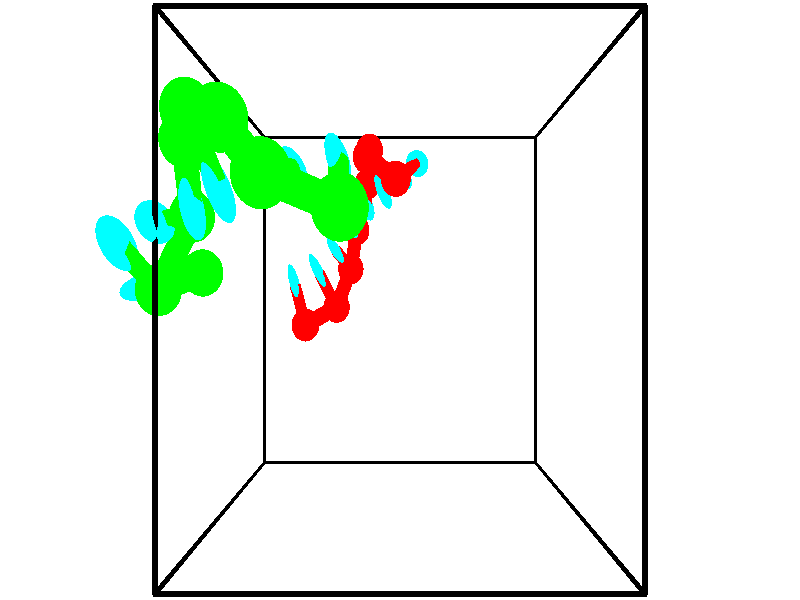 // switches for output
#declare DRAW_BASES = 1; // possible values are 0, 1; only relevant for DNA ribbons
#declare DRAW_BASES_TYPE = 3; // possible values are 1, 2, 3; only relevant for DNA ribbons
#declare DRAW_FOG = 0; // set to 1 to enable fog

#include "colors.inc"

#include "transforms.inc"
background { rgb <1, 1, 1>}

#default {
   normal{
       ripples 0.25
       frequency 0.20
       turbulence 0.2
       lambda 5
   }
	finish {
		phong 0.1
		phong_size 40.
	}
}

// original window dimensions: 1024x640


// camera settings

camera {
	sky <-0, 1, 0>
	up <-0, 1, 0>
	right 1.6 * <1, 0, 0>
	location <2.5, 2.5, 11.1562>
	look_at <2.5, 2.5, 2.5>
	direction <0, 0, -8.6562>
	angle 67.0682
}


# declare cpy_camera_pos = <2.5, 2.5, 11.1562>;
# if (DRAW_FOG = 1)
fog {
	fog_type 2
	up vnormalize(cpy_camera_pos)
	color rgbt<1,1,1,0.3>
	distance 1e-5
	fog_alt 3e-3
	fog_offset 4
}
# end


// LIGHTS

# declare lum = 6;
global_settings {
	ambient_light rgb lum * <0.05, 0.05, 0.05>
	max_trace_level 15
}# declare cpy_direct_light_amount = 0.25;
light_source
{	1000 * <-1, -1, 1>,
	rgb lum * cpy_direct_light_amount
	parallel
}

light_source
{	1000 * <1, 1, -1>,
	rgb lum * cpy_direct_light_amount
	parallel
}

// strand 0

// nucleotide -1

// particle -1
sphere {
	<2.430618, 4.190892, 1.048111> 0.250000
	pigment { color rgbt <1,0,0,0> }
	no_shadow
}
cylinder {
	<2.644507, 4.368385, 0.760452>,  <2.772841, 4.474881, 0.587857>, 0.100000
	pigment { color rgbt <1,0,0,0> }
	no_shadow
}
cylinder {
	<2.644507, 4.368385, 0.760452>,  <2.430618, 4.190892, 1.048111>, 0.100000
	pigment { color rgbt <1,0,0,0> }
	no_shadow
}

// particle -1
sphere {
	<2.644507, 4.368385, 0.760452> 0.100000
	pigment { color rgbt <1,0,0,0> }
	no_shadow
}
sphere {
	0, 1
	scale<0.080000,0.200000,0.300000>
	matrix <-0.639544, -0.343733, -0.687627,
		-0.552317, 0.827616, 0.099985,
		0.534723, 0.443733, -0.719147,
		2.804924, 4.501505, 0.544708>
	pigment { color rgbt <0,1,1,0> }
	no_shadow
}
cylinder {
	<1.938595, 4.556810, 0.756441>,  <2.430618, 4.190892, 1.048111>, 0.130000
	pigment { color rgbt <1,0,0,0> }
	no_shadow
}

// nucleotide -1

// particle -1
sphere {
	<1.938595, 4.556810, 0.756441> 0.250000
	pigment { color rgbt <1,0,0,0> }
	no_shadow
}
cylinder {
	<2.249242, 4.437149, 0.534676>,  <2.435630, 4.365353, 0.401616>, 0.100000
	pigment { color rgbt <1,0,0,0> }
	no_shadow
}
cylinder {
	<2.249242, 4.437149, 0.534676>,  <1.938595, 4.556810, 0.756441>, 0.100000
	pigment { color rgbt <1,0,0,0> }
	no_shadow
}

// particle -1
sphere {
	<2.249242, 4.437149, 0.534676> 0.100000
	pigment { color rgbt <1,0,0,0> }
	no_shadow
}
sphere {
	0, 1
	scale<0.080000,0.200000,0.300000>
	matrix <-0.629951, -0.361142, -0.687560,
		0.005463, 0.883224, -0.468920,
		0.776616, -0.299152, -0.554415,
		2.482227, 4.347404, 0.368351>
	pigment { color rgbt <0,1,1,0> }
	no_shadow
}
cylinder {
	<1.936595, 4.804713, 0.006299>,  <1.938595, 4.556810, 0.756441>, 0.130000
	pigment { color rgbt <1,0,0,0> }
	no_shadow
}

// nucleotide -1

// particle -1
sphere {
	<1.936595, 4.804713, 0.006299> 0.250000
	pigment { color rgbt <1,0,0,0> }
	no_shadow
}
cylinder {
	<2.082270, 4.437859, 0.071083>,  <2.169674, 4.217746, 0.109953>, 0.100000
	pigment { color rgbt <1,0,0,0> }
	no_shadow
}
cylinder {
	<2.082270, 4.437859, 0.071083>,  <1.936595, 4.804713, 0.006299>, 0.100000
	pigment { color rgbt <1,0,0,0> }
	no_shadow
}

// particle -1
sphere {
	<2.082270, 4.437859, 0.071083> 0.100000
	pigment { color rgbt <1,0,0,0> }
	no_shadow
}
sphere {
	0, 1
	scale<0.080000,0.200000,0.300000>
	matrix <-0.801563, -0.397212, -0.446900,
		0.474200, 0.032934, -0.879801,
		0.364186, -0.917136, 0.161959,
		2.191525, 4.162718, 0.119671>
	pigment { color rgbt <0,1,1,0> }
	no_shadow
}
cylinder {
	<1.867339, 4.387839, -0.614143>,  <1.936595, 4.804713, 0.006299>, 0.130000
	pigment { color rgbt <1,0,0,0> }
	no_shadow
}

// nucleotide -1

// particle -1
sphere {
	<1.867339, 4.387839, -0.614143> 0.250000
	pigment { color rgbt <1,0,0,0> }
	no_shadow
}
cylinder {
	<1.876452, 4.135178, -0.304176>,  <1.881921, 3.983581, -0.118196>, 0.100000
	pigment { color rgbt <1,0,0,0> }
	no_shadow
}
cylinder {
	<1.876452, 4.135178, -0.304176>,  <1.867339, 4.387839, -0.614143>, 0.100000
	pigment { color rgbt <1,0,0,0> }
	no_shadow
}

// particle -1
sphere {
	<1.876452, 4.135178, -0.304176> 0.100000
	pigment { color rgbt <1,0,0,0> }
	no_shadow
}
sphere {
	0, 1
	scale<0.080000,0.200000,0.300000>
	matrix <-0.778534, -0.497482, -0.382618,
		0.627189, -0.594581, -0.503098,
		0.022785, -0.631653, 0.774916,
		1.883288, 3.945682, -0.071701>
	pigment { color rgbt <0,1,1,0> }
	no_shadow
}
cylinder {
	<1.642195, 3.654423, -0.847896>,  <1.867339, 4.387839, -0.614143>, 0.130000
	pigment { color rgbt <1,0,0,0> }
	no_shadow
}

// nucleotide -1

// particle -1
sphere {
	<1.642195, 3.654423, -0.847896> 0.250000
	pigment { color rgbt <1,0,0,0> }
	no_shadow
}
cylinder {
	<1.593697, 3.640175, -0.451103>,  <1.564598, 3.631626, -0.213027>, 0.100000
	pigment { color rgbt <1,0,0,0> }
	no_shadow
}
cylinder {
	<1.593697, 3.640175, -0.451103>,  <1.642195, 3.654423, -0.847896>, 0.100000
	pigment { color rgbt <1,0,0,0> }
	no_shadow
}

// particle -1
sphere {
	<1.593697, 3.640175, -0.451103> 0.100000
	pigment { color rgbt <1,0,0,0> }
	no_shadow
}
sphere {
	0, 1
	scale<0.080000,0.200000,0.300000>
	matrix <-0.758185, -0.641690, -0.115712,
		0.640668, -0.766136, 0.050795,
		-0.121246, -0.035621, 0.991983,
		1.557323, 3.629489, -0.153508>
	pigment { color rgbt <0,1,1,0> }
	no_shadow
}
cylinder {
	<1.528127, 3.011786, -0.785337>,  <1.642195, 3.654423, -0.847896>, 0.130000
	pigment { color rgbt <1,0,0,0> }
	no_shadow
}

// nucleotide -1

// particle -1
sphere {
	<1.528127, 3.011786, -0.785337> 0.250000
	pigment { color rgbt <1,0,0,0> }
	no_shadow
}
cylinder {
	<1.390598, 3.167885, -0.443695>,  <1.308081, 3.261544, -0.238710>, 0.100000
	pigment { color rgbt <1,0,0,0> }
	no_shadow
}
cylinder {
	<1.390598, 3.167885, -0.443695>,  <1.528127, 3.011786, -0.785337>, 0.100000
	pigment { color rgbt <1,0,0,0> }
	no_shadow
}

// particle -1
sphere {
	<1.390598, 3.167885, -0.443695> 0.100000
	pigment { color rgbt <1,0,0,0> }
	no_shadow
}
sphere {
	0, 1
	scale<0.080000,0.200000,0.300000>
	matrix <-0.839415, -0.535429, -0.093266,
		0.420915, -0.749015, 0.511671,
		-0.343821, 0.390247, 0.854105,
		1.287452, 3.284959, -0.187464>
	pigment { color rgbt <0,1,1,0> }
	no_shadow
}
cylinder {
	<1.290061, 2.386224, -0.354584>,  <1.528127, 3.011786, -0.785337>, 0.130000
	pigment { color rgbt <1,0,0,0> }
	no_shadow
}

// nucleotide -1

// particle -1
sphere {
	<1.290061, 2.386224, -0.354584> 0.250000
	pigment { color rgbt <1,0,0,0> }
	no_shadow
}
cylinder {
	<1.105651, 2.711311, -0.212067>,  <0.995005, 2.906364, -0.126557>, 0.100000
	pigment { color rgbt <1,0,0,0> }
	no_shadow
}
cylinder {
	<1.105651, 2.711311, -0.212067>,  <1.290061, 2.386224, -0.354584>, 0.100000
	pigment { color rgbt <1,0,0,0> }
	no_shadow
}

// particle -1
sphere {
	<1.105651, 2.711311, -0.212067> 0.100000
	pigment { color rgbt <1,0,0,0> }
	no_shadow
}
sphere {
	0, 1
	scale<0.080000,0.200000,0.300000>
	matrix <-0.880588, -0.468606, -0.070527,
		0.109642, -0.346262, 0.931709,
		-0.461025, 0.812719, 0.356292,
		0.967343, 2.955127, -0.105179>
	pigment { color rgbt <0,1,1,0> }
	no_shadow
}
cylinder {
	<0.777517, 2.119919, 0.154157>,  <1.290061, 2.386224, -0.354584>, 0.130000
	pigment { color rgbt <1,0,0,0> }
	no_shadow
}

// nucleotide -1

// particle -1
sphere {
	<0.777517, 2.119919, 0.154157> 0.250000
	pigment { color rgbt <1,0,0,0> }
	no_shadow
}
cylinder {
	<0.648371, 2.490379, 0.076180>,  <0.570883, 2.712656, 0.029393>, 0.100000
	pigment { color rgbt <1,0,0,0> }
	no_shadow
}
cylinder {
	<0.648371, 2.490379, 0.076180>,  <0.777517, 2.119919, 0.154157>, 0.100000
	pigment { color rgbt <1,0,0,0> }
	no_shadow
}

// particle -1
sphere {
	<0.648371, 2.490379, 0.076180> 0.100000
	pigment { color rgbt <1,0,0,0> }
	no_shadow
}
sphere {
	0, 1
	scale<0.080000,0.200000,0.300000>
	matrix <-0.940470, -0.337055, -0.043699,
		-0.106179, 0.169230, 0.979840,
		-0.322865, 0.926151, -0.194944,
		0.551511, 2.768225, 0.017696>
	pigment { color rgbt <0,1,1,0> }
	no_shadow
}
// strand 1

// nucleotide -1

// particle -1
sphere {
	<-0.004719, 2.786088, 3.488935> 0.250000
	pigment { color rgbt <0,1,0,0> }
	no_shadow
}
cylinder {
	<-0.384512, 2.702026, 3.582161>,  <-0.612388, 2.651589, 3.638097>, 0.100000
	pigment { color rgbt <0,1,0,0> }
	no_shadow
}
cylinder {
	<-0.384512, 2.702026, 3.582161>,  <-0.004719, 2.786088, 3.488935>, 0.100000
	pigment { color rgbt <0,1,0,0> }
	no_shadow
}

// particle -1
sphere {
	<-0.384512, 2.702026, 3.582161> 0.100000
	pigment { color rgbt <0,1,0,0> }
	no_shadow
}
sphere {
	0, 1
	scale<0.080000,0.200000,0.300000>
	matrix <-0.008673, 0.759956, 0.649916,
		-0.313703, 0.615062, -0.723387,
		-0.949482, -0.210154, 0.233066,
		-0.669356, 2.638980, 3.652081>
	pigment { color rgbt <0,1,1,0> }
	no_shadow
}
cylinder {
	<-0.256217, 2.597121, 4.262368>,  <-0.004719, 2.786088, 3.488935>, 0.130000
	pigment { color rgbt <0,1,0,0> }
	no_shadow
}

// nucleotide -1

// particle -1
sphere {
	<-0.256217, 2.597121, 4.262368> 0.250000
	pigment { color rgbt <0,1,0,0> }
	no_shadow
}
cylinder {
	<-0.382568, 2.824860, 4.565964>,  <-0.458379, 2.961503, 4.748121>, 0.100000
	pigment { color rgbt <0,1,0,0> }
	no_shadow
}
cylinder {
	<-0.382568, 2.824860, 4.565964>,  <-0.256217, 2.597121, 4.262368>, 0.100000
	pigment { color rgbt <0,1,0,0> }
	no_shadow
}

// particle -1
sphere {
	<-0.382568, 2.824860, 4.565964> 0.100000
	pigment { color rgbt <0,1,0,0> }
	no_shadow
}
sphere {
	0, 1
	scale<0.080000,0.200000,0.300000>
	matrix <0.939105, 0.073553, 0.335665,
		0.135284, 0.818801, -0.557910,
		-0.315879, 0.569346, 0.758990,
		-0.477332, 2.995663, 4.793661>
	pigment { color rgbt <0,1,1,0> }
	no_shadow
}
cylinder {
	<0.109185, 3.300920, 4.210711>,  <-0.256217, 2.597121, 4.262368>, 0.130000
	pigment { color rgbt <0,1,0,0> }
	no_shadow
}

// nucleotide -1

// particle -1
sphere {
	<0.109185, 3.300920, 4.210711> 0.250000
	pigment { color rgbt <0,1,0,0> }
	no_shadow
}
cylinder {
	<0.022335, 3.229172, 4.594521>,  <-0.029775, 3.186123, 4.824806>, 0.100000
	pigment { color rgbt <0,1,0,0> }
	no_shadow
}
cylinder {
	<0.022335, 3.229172, 4.594521>,  <0.109185, 3.300920, 4.210711>, 0.100000
	pigment { color rgbt <0,1,0,0> }
	no_shadow
}

// particle -1
sphere {
	<0.022335, 3.229172, 4.594521> 0.100000
	pigment { color rgbt <0,1,0,0> }
	no_shadow
}
sphere {
	0, 1
	scale<0.080000,0.200000,0.300000>
	matrix <0.893559, 0.359177, 0.269341,
		-0.392950, 0.915870, 0.082292,
		-0.217124, -0.179370, 0.959523,
		-0.042802, 3.175361, 4.882377>
	pigment { color rgbt <0,1,1,0> }
	no_shadow
}
cylinder {
	<0.183922, 3.925511, 4.703968>,  <0.109185, 3.300920, 4.210711>, 0.130000
	pigment { color rgbt <0,1,0,0> }
	no_shadow
}

// nucleotide -1

// particle -1
sphere {
	<0.183922, 3.925511, 4.703968> 0.250000
	pigment { color rgbt <0,1,0,0> }
	no_shadow
}
cylinder {
	<0.283480, 3.560524, 4.833862>,  <0.343214, 3.341532, 4.911799>, 0.100000
	pigment { color rgbt <0,1,0,0> }
	no_shadow
}
cylinder {
	<0.283480, 3.560524, 4.833862>,  <0.183922, 3.925511, 4.703968>, 0.100000
	pigment { color rgbt <0,1,0,0> }
	no_shadow
}

// particle -1
sphere {
	<0.283480, 3.560524, 4.833862> 0.100000
	pigment { color rgbt <0,1,0,0> }
	no_shadow
}
sphere {
	0, 1
	scale<0.080000,0.200000,0.300000>
	matrix <0.929980, 0.318808, 0.183025,
		-0.270533, 0.256444, 0.927927,
		0.248895, -0.912468, 0.324736,
		0.358148, 3.286784, 4.931283>
	pigment { color rgbt <0,1,1,0> }
	no_shadow
}
cylinder {
	<0.424719, 4.048595, 5.285554>,  <0.183922, 3.925511, 4.703968>, 0.130000
	pigment { color rgbt <0,1,0,0> }
	no_shadow
}

// nucleotide -1

// particle -1
sphere {
	<0.424719, 4.048595, 5.285554> 0.250000
	pigment { color rgbt <0,1,0,0> }
	no_shadow
}
cylinder {
	<0.570894, 3.692413, 5.177078>,  <0.658599, 3.478704, 5.111992>, 0.100000
	pigment { color rgbt <0,1,0,0> }
	no_shadow
}
cylinder {
	<0.570894, 3.692413, 5.177078>,  <0.424719, 4.048595, 5.285554>, 0.100000
	pigment { color rgbt <0,1,0,0> }
	no_shadow
}

// particle -1
sphere {
	<0.570894, 3.692413, 5.177078> 0.100000
	pigment { color rgbt <0,1,0,0> }
	no_shadow
}
sphere {
	0, 1
	scale<0.080000,0.200000,0.300000>
	matrix <0.909618, 0.279765, 0.307127,
		-0.197614, -0.358915, 0.912211,
		0.365437, -0.890456, -0.271190,
		0.680525, 3.425277, 5.095721>
	pigment { color rgbt <0,1,1,0> }
	no_shadow
}
cylinder {
	<0.922264, 3.823016, 5.904637>,  <0.424719, 4.048595, 5.285554>, 0.130000
	pigment { color rgbt <0,1,0,0> }
	no_shadow
}

// nucleotide -1

// particle -1
sphere {
	<0.922264, 3.823016, 5.904637> 0.250000
	pigment { color rgbt <0,1,0,0> }
	no_shadow
}
cylinder {
	<1.021210, 3.645218, 5.560257>,  <1.080577, 3.538539, 5.353629>, 0.100000
	pigment { color rgbt <0,1,0,0> }
	no_shadow
}
cylinder {
	<1.021210, 3.645218, 5.560257>,  <0.922264, 3.823016, 5.904637>, 0.100000
	pigment { color rgbt <0,1,0,0> }
	no_shadow
}

// particle -1
sphere {
	<1.021210, 3.645218, 5.560257> 0.100000
	pigment { color rgbt <0,1,0,0> }
	no_shadow
}
sphere {
	0, 1
	scale<0.080000,0.200000,0.300000>
	matrix <0.968531, 0.088182, 0.232747,
		-0.027535, -0.891430, 0.452321,
		0.247364, -0.444495, -0.860950,
		1.095419, 3.511869, 5.301972>
	pigment { color rgbt <0,1,1,0> }
	no_shadow
}
cylinder {
	<1.340040, 3.382427, 6.123363>,  <0.922264, 3.823016, 5.904637>, 0.130000
	pigment { color rgbt <0,1,0,0> }
	no_shadow
}

// nucleotide -1

// particle -1
sphere {
	<1.340040, 3.382427, 6.123363> 0.250000
	pigment { color rgbt <0,1,0,0> }
	no_shadow
}
cylinder {
	<1.420420, 3.461624, 5.739609>,  <1.468647, 3.509143, 5.509356>, 0.100000
	pigment { color rgbt <0,1,0,0> }
	no_shadow
}
cylinder {
	<1.420420, 3.461624, 5.739609>,  <1.340040, 3.382427, 6.123363>, 0.100000
	pigment { color rgbt <0,1,0,0> }
	no_shadow
}

// particle -1
sphere {
	<1.420420, 3.461624, 5.739609> 0.100000
	pigment { color rgbt <0,1,0,0> }
	no_shadow
}
sphere {
	0, 1
	scale<0.080000,0.200000,0.300000>
	matrix <0.896882, 0.356701, 0.261472,
		0.393983, -0.912997, -0.105899,
		0.200949, 0.197994, -0.959384,
		1.480704, 3.521022, 5.451794>
	pigment { color rgbt <0,1,1,0> }
	no_shadow
}
cylinder {
	<1.979391, 3.170607, 5.937866>,  <1.340040, 3.382427, 6.123363>, 0.130000
	pigment { color rgbt <0,1,0,0> }
	no_shadow
}

// nucleotide -1

// particle -1
sphere {
	<1.979391, 3.170607, 5.937866> 0.250000
	pigment { color rgbt <0,1,0,0> }
	no_shadow
}
cylinder {
	<1.939827, 3.426041, 5.632599>,  <1.916089, 3.579301, 5.449439>, 0.100000
	pigment { color rgbt <0,1,0,0> }
	no_shadow
}
cylinder {
	<1.939827, 3.426041, 5.632599>,  <1.979391, 3.170607, 5.937866>, 0.100000
	pigment { color rgbt <0,1,0,0> }
	no_shadow
}

// particle -1
sphere {
	<1.939827, 3.426041, 5.632599> 0.100000
	pigment { color rgbt <0,1,0,0> }
	no_shadow
}
sphere {
	0, 1
	scale<0.080000,0.200000,0.300000>
	matrix <0.867128, 0.431544, 0.248715,
		0.488167, -0.637164, -0.596419,
		-0.098909, 0.638586, -0.763168,
		1.910154, 3.617616, 5.403648>
	pigment { color rgbt <0,1,1,0> }
	no_shadow
}
// box output
cylinder {
	<0.000000, 0.000000, 0.000000>,  <5.000000, 0.000000, 0.000000>, 0.025000
	pigment { color rgbt <0,0,0,0> }
	no_shadow
}
cylinder {
	<0.000000, 0.000000, 0.000000>,  <0.000000, 5.000000, 0.000000>, 0.025000
	pigment { color rgbt <0,0,0,0> }
	no_shadow
}
cylinder {
	<0.000000, 0.000000, 0.000000>,  <0.000000, 0.000000, 5.000000>, 0.025000
	pigment { color rgbt <0,0,0,0> }
	no_shadow
}
cylinder {
	<5.000000, 5.000000, 5.000000>,  <0.000000, 5.000000, 5.000000>, 0.025000
	pigment { color rgbt <0,0,0,0> }
	no_shadow
}
cylinder {
	<5.000000, 5.000000, 5.000000>,  <5.000000, 0.000000, 5.000000>, 0.025000
	pigment { color rgbt <0,0,0,0> }
	no_shadow
}
cylinder {
	<5.000000, 5.000000, 5.000000>,  <5.000000, 5.000000, 0.000000>, 0.025000
	pigment { color rgbt <0,0,0,0> }
	no_shadow
}
cylinder {
	<0.000000, 0.000000, 5.000000>,  <0.000000, 5.000000, 5.000000>, 0.025000
	pigment { color rgbt <0,0,0,0> }
	no_shadow
}
cylinder {
	<0.000000, 0.000000, 5.000000>,  <5.000000, 0.000000, 5.000000>, 0.025000
	pigment { color rgbt <0,0,0,0> }
	no_shadow
}
cylinder {
	<5.000000, 5.000000, 0.000000>,  <0.000000, 5.000000, 0.000000>, 0.025000
	pigment { color rgbt <0,0,0,0> }
	no_shadow
}
cylinder {
	<5.000000, 5.000000, 0.000000>,  <5.000000, 0.000000, 0.000000>, 0.025000
	pigment { color rgbt <0,0,0,0> }
	no_shadow
}
cylinder {
	<5.000000, 0.000000, 5.000000>,  <5.000000, 0.000000, 0.000000>, 0.025000
	pigment { color rgbt <0,0,0,0> }
	no_shadow
}
cylinder {
	<0.000000, 5.000000, 0.000000>,  <0.000000, 5.000000, 5.000000>, 0.025000
	pigment { color rgbt <0,0,0,0> }
	no_shadow
}
// end of box output
